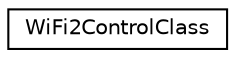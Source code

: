 digraph "Graphical Class Hierarchy"
{
 // LATEX_PDF_SIZE
  edge [fontname="Helvetica",fontsize="10",labelfontname="Helvetica",labelfontsize="10"];
  node [fontname="Helvetica",fontsize="10",shape=record];
  rankdir="LR";
  Node0 [label="WiFi2ControlClass",height=0.2,width=0.4,color="black", fillcolor="white", style="filled",URL="$classWiFi2ControlClass.html",tooltip=" "];
}
